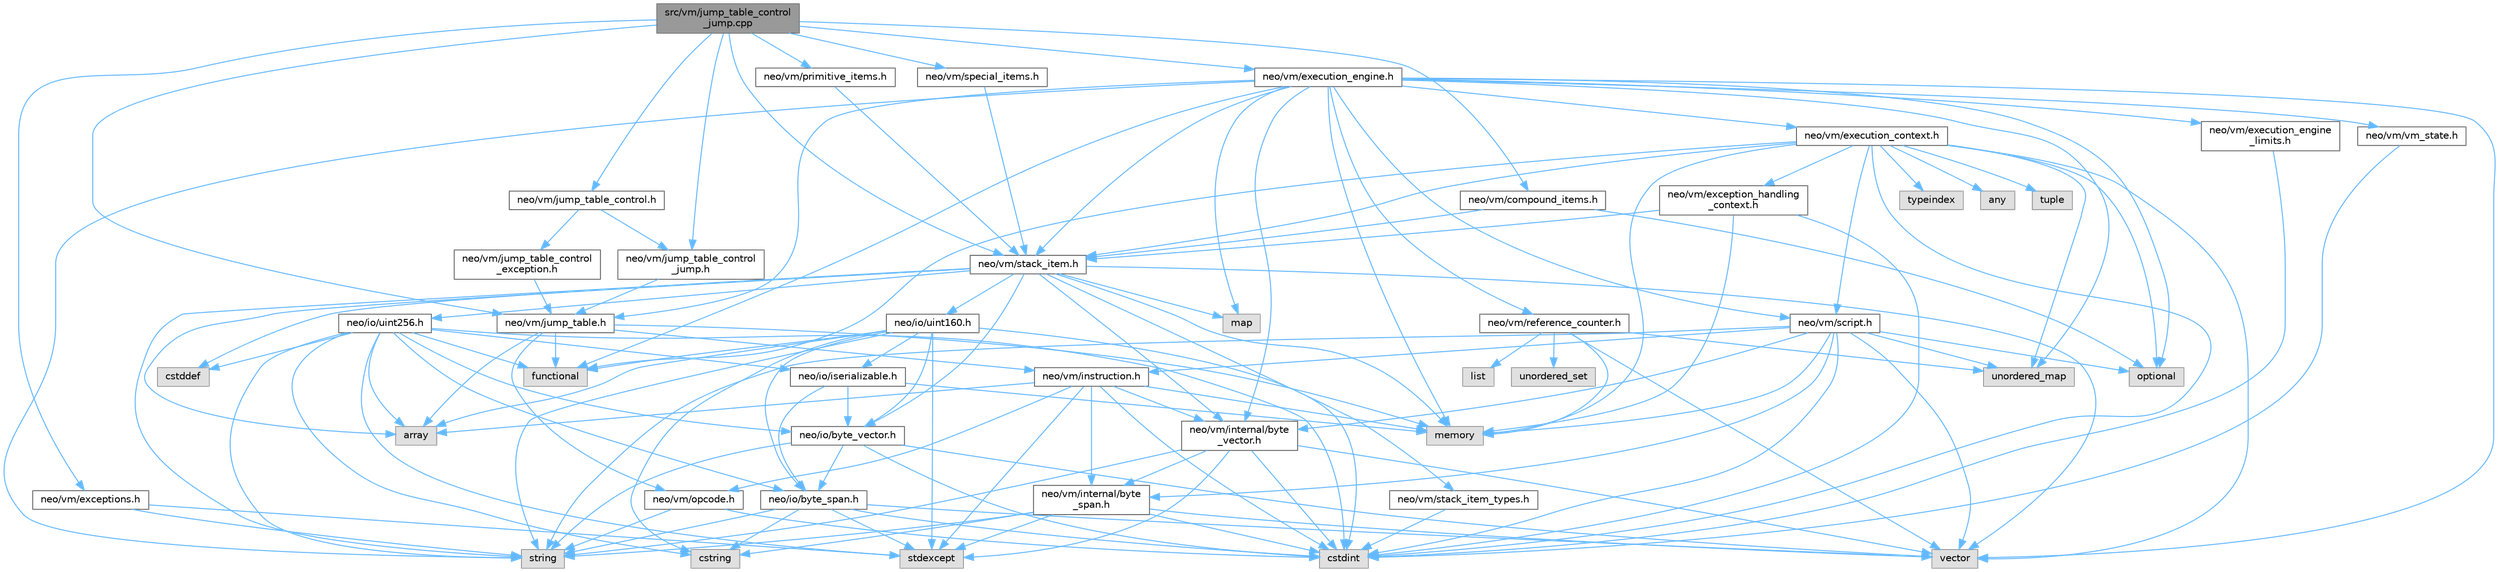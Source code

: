 digraph "src/vm/jump_table_control_jump.cpp"
{
 // LATEX_PDF_SIZE
  bgcolor="transparent";
  edge [fontname=Helvetica,fontsize=10,labelfontname=Helvetica,labelfontsize=10];
  node [fontname=Helvetica,fontsize=10,shape=box,height=0.2,width=0.4];
  Node1 [id="Node000001",label="src/vm/jump_table_control\l_jump.cpp",height=0.2,width=0.4,color="gray40", fillcolor="grey60", style="filled", fontcolor="black",tooltip=" "];
  Node1 -> Node2 [id="edge133_Node000001_Node000002",color="steelblue1",style="solid",tooltip=" "];
  Node2 [id="Node000002",label="neo/vm/compound_items.h",height=0.2,width=0.4,color="grey40", fillcolor="white", style="filled",URL="$compound__items_8h.html",tooltip=" "];
  Node2 -> Node3 [id="edge134_Node000002_Node000003",color="steelblue1",style="solid",tooltip=" "];
  Node3 [id="Node000003",label="neo/vm/stack_item.h",height=0.2,width=0.4,color="grey40", fillcolor="white", style="filled",URL="$stack__item_8h.html",tooltip=" "];
  Node3 -> Node4 [id="edge135_Node000003_Node000004",color="steelblue1",style="solid",tooltip=" "];
  Node4 [id="Node000004",label="neo/io/byte_vector.h",height=0.2,width=0.4,color="grey40", fillcolor="white", style="filled",URL="$io_2byte__vector_8h.html",tooltip=" "];
  Node4 -> Node5 [id="edge136_Node000004_Node000005",color="steelblue1",style="solid",tooltip=" "];
  Node5 [id="Node000005",label="neo/io/byte_span.h",height=0.2,width=0.4,color="grey40", fillcolor="white", style="filled",URL="$io_2byte__span_8h.html",tooltip=" "];
  Node5 -> Node6 [id="edge137_Node000005_Node000006",color="steelblue1",style="solid",tooltip=" "];
  Node6 [id="Node000006",label="cstdint",height=0.2,width=0.4,color="grey60", fillcolor="#E0E0E0", style="filled",tooltip=" "];
  Node5 -> Node7 [id="edge138_Node000005_Node000007",color="steelblue1",style="solid",tooltip=" "];
  Node7 [id="Node000007",label="cstring",height=0.2,width=0.4,color="grey60", fillcolor="#E0E0E0", style="filled",tooltip=" "];
  Node5 -> Node8 [id="edge139_Node000005_Node000008",color="steelblue1",style="solid",tooltip=" "];
  Node8 [id="Node000008",label="stdexcept",height=0.2,width=0.4,color="grey60", fillcolor="#E0E0E0", style="filled",tooltip=" "];
  Node5 -> Node9 [id="edge140_Node000005_Node000009",color="steelblue1",style="solid",tooltip=" "];
  Node9 [id="Node000009",label="string",height=0.2,width=0.4,color="grey60", fillcolor="#E0E0E0", style="filled",tooltip=" "];
  Node5 -> Node10 [id="edge141_Node000005_Node000010",color="steelblue1",style="solid",tooltip=" "];
  Node10 [id="Node000010",label="vector",height=0.2,width=0.4,color="grey60", fillcolor="#E0E0E0", style="filled",tooltip=" "];
  Node4 -> Node6 [id="edge142_Node000004_Node000006",color="steelblue1",style="solid",tooltip=" "];
  Node4 -> Node9 [id="edge143_Node000004_Node000009",color="steelblue1",style="solid",tooltip=" "];
  Node4 -> Node10 [id="edge144_Node000004_Node000010",color="steelblue1",style="solid",tooltip=" "];
  Node3 -> Node11 [id="edge145_Node000003_Node000011",color="steelblue1",style="solid",tooltip=" "];
  Node11 [id="Node000011",label="neo/io/uint160.h",height=0.2,width=0.4,color="grey40", fillcolor="white", style="filled",URL="$uint160_8h.html",tooltip=" "];
  Node11 -> Node5 [id="edge146_Node000011_Node000005",color="steelblue1",style="solid",tooltip=" "];
  Node11 -> Node4 [id="edge147_Node000011_Node000004",color="steelblue1",style="solid",tooltip=" "];
  Node11 -> Node12 [id="edge148_Node000011_Node000012",color="steelblue1",style="solid",tooltip=" "];
  Node12 [id="Node000012",label="neo/io/iserializable.h",height=0.2,width=0.4,color="grey40", fillcolor="white", style="filled",URL="$iserializable_8h.html",tooltip=" "];
  Node12 -> Node5 [id="edge149_Node000012_Node000005",color="steelblue1",style="solid",tooltip=" "];
  Node12 -> Node4 [id="edge150_Node000012_Node000004",color="steelblue1",style="solid",tooltip=" "];
  Node12 -> Node13 [id="edge151_Node000012_Node000013",color="steelblue1",style="solid",tooltip=" "];
  Node13 [id="Node000013",label="memory",height=0.2,width=0.4,color="grey60", fillcolor="#E0E0E0", style="filled",tooltip=" "];
  Node11 -> Node14 [id="edge152_Node000011_Node000014",color="steelblue1",style="solid",tooltip=" "];
  Node14 [id="Node000014",label="array",height=0.2,width=0.4,color="grey60", fillcolor="#E0E0E0", style="filled",tooltip=" "];
  Node11 -> Node6 [id="edge153_Node000011_Node000006",color="steelblue1",style="solid",tooltip=" "];
  Node11 -> Node7 [id="edge154_Node000011_Node000007",color="steelblue1",style="solid",tooltip=" "];
  Node11 -> Node15 [id="edge155_Node000011_Node000015",color="steelblue1",style="solid",tooltip=" "];
  Node15 [id="Node000015",label="functional",height=0.2,width=0.4,color="grey60", fillcolor="#E0E0E0", style="filled",tooltip=" "];
  Node11 -> Node8 [id="edge156_Node000011_Node000008",color="steelblue1",style="solid",tooltip=" "];
  Node11 -> Node9 [id="edge157_Node000011_Node000009",color="steelblue1",style="solid",tooltip=" "];
  Node3 -> Node16 [id="edge158_Node000003_Node000016",color="steelblue1",style="solid",tooltip=" "];
  Node16 [id="Node000016",label="neo/io/uint256.h",height=0.2,width=0.4,color="grey40", fillcolor="white", style="filled",URL="$uint256_8h.html",tooltip=" "];
  Node16 -> Node5 [id="edge159_Node000016_Node000005",color="steelblue1",style="solid",tooltip=" "];
  Node16 -> Node4 [id="edge160_Node000016_Node000004",color="steelblue1",style="solid",tooltip=" "];
  Node16 -> Node12 [id="edge161_Node000016_Node000012",color="steelblue1",style="solid",tooltip=" "];
  Node16 -> Node14 [id="edge162_Node000016_Node000014",color="steelblue1",style="solid",tooltip=" "];
  Node16 -> Node17 [id="edge163_Node000016_Node000017",color="steelblue1",style="solid",tooltip=" "];
  Node17 [id="Node000017",label="cstddef",height=0.2,width=0.4,color="grey60", fillcolor="#E0E0E0", style="filled",tooltip=" "];
  Node16 -> Node6 [id="edge164_Node000016_Node000006",color="steelblue1",style="solid",tooltip=" "];
  Node16 -> Node7 [id="edge165_Node000016_Node000007",color="steelblue1",style="solid",tooltip=" "];
  Node16 -> Node15 [id="edge166_Node000016_Node000015",color="steelblue1",style="solid",tooltip=" "];
  Node16 -> Node8 [id="edge167_Node000016_Node000008",color="steelblue1",style="solid",tooltip=" "];
  Node16 -> Node9 [id="edge168_Node000016_Node000009",color="steelblue1",style="solid",tooltip=" "];
  Node3 -> Node18 [id="edge169_Node000003_Node000018",color="steelblue1",style="solid",tooltip=" "];
  Node18 [id="Node000018",label="neo/vm/internal/byte\l_vector.h",height=0.2,width=0.4,color="grey40", fillcolor="white", style="filled",URL="$vm_2internal_2byte__vector_8h.html",tooltip=" "];
  Node18 -> Node19 [id="edge170_Node000018_Node000019",color="steelblue1",style="solid",tooltip=" "];
  Node19 [id="Node000019",label="neo/vm/internal/byte\l_span.h",height=0.2,width=0.4,color="grey40", fillcolor="white", style="filled",URL="$vm_2internal_2byte__span_8h.html",tooltip=" "];
  Node19 -> Node6 [id="edge171_Node000019_Node000006",color="steelblue1",style="solid",tooltip=" "];
  Node19 -> Node7 [id="edge172_Node000019_Node000007",color="steelblue1",style="solid",tooltip=" "];
  Node19 -> Node8 [id="edge173_Node000019_Node000008",color="steelblue1",style="solid",tooltip=" "];
  Node19 -> Node9 [id="edge174_Node000019_Node000009",color="steelblue1",style="solid",tooltip=" "];
  Node19 -> Node10 [id="edge175_Node000019_Node000010",color="steelblue1",style="solid",tooltip=" "];
  Node18 -> Node6 [id="edge176_Node000018_Node000006",color="steelblue1",style="solid",tooltip=" "];
  Node18 -> Node8 [id="edge177_Node000018_Node000008",color="steelblue1",style="solid",tooltip=" "];
  Node18 -> Node9 [id="edge178_Node000018_Node000009",color="steelblue1",style="solid",tooltip=" "];
  Node18 -> Node10 [id="edge179_Node000018_Node000010",color="steelblue1",style="solid",tooltip=" "];
  Node3 -> Node20 [id="edge180_Node000003_Node000020",color="steelblue1",style="solid",tooltip=" "];
  Node20 [id="Node000020",label="neo/vm/stack_item_types.h",height=0.2,width=0.4,color="grey40", fillcolor="white", style="filled",URL="$stack__item__types_8h.html",tooltip=" "];
  Node20 -> Node6 [id="edge181_Node000020_Node000006",color="steelblue1",style="solid",tooltip=" "];
  Node3 -> Node14 [id="edge182_Node000003_Node000014",color="steelblue1",style="solid",tooltip=" "];
  Node3 -> Node17 [id="edge183_Node000003_Node000017",color="steelblue1",style="solid",tooltip=" "];
  Node3 -> Node21 [id="edge184_Node000003_Node000021",color="steelblue1",style="solid",tooltip=" "];
  Node21 [id="Node000021",label="map",height=0.2,width=0.4,color="grey60", fillcolor="#E0E0E0", style="filled",tooltip=" "];
  Node3 -> Node13 [id="edge185_Node000003_Node000013",color="steelblue1",style="solid",tooltip=" "];
  Node3 -> Node9 [id="edge186_Node000003_Node000009",color="steelblue1",style="solid",tooltip=" "];
  Node3 -> Node10 [id="edge187_Node000003_Node000010",color="steelblue1",style="solid",tooltip=" "];
  Node2 -> Node22 [id="edge188_Node000002_Node000022",color="steelblue1",style="solid",tooltip=" "];
  Node22 [id="Node000022",label="optional",height=0.2,width=0.4,color="grey60", fillcolor="#E0E0E0", style="filled",tooltip=" "];
  Node1 -> Node23 [id="edge189_Node000001_Node000023",color="steelblue1",style="solid",tooltip=" "];
  Node23 [id="Node000023",label="neo/vm/exceptions.h",height=0.2,width=0.4,color="grey40", fillcolor="white", style="filled",URL="$vm_2exceptions_8h.html",tooltip=" "];
  Node23 -> Node8 [id="edge190_Node000023_Node000008",color="steelblue1",style="solid",tooltip=" "];
  Node23 -> Node9 [id="edge191_Node000023_Node000009",color="steelblue1",style="solid",tooltip=" "];
  Node1 -> Node24 [id="edge192_Node000001_Node000024",color="steelblue1",style="solid",tooltip=" "];
  Node24 [id="Node000024",label="neo/vm/execution_engine.h",height=0.2,width=0.4,color="grey40", fillcolor="white", style="filled",URL="$execution__engine_8h.html",tooltip=" "];
  Node24 -> Node25 [id="edge193_Node000024_Node000025",color="steelblue1",style="solid",tooltip=" "];
  Node25 [id="Node000025",label="neo/vm/execution_context.h",height=0.2,width=0.4,color="grey40", fillcolor="white", style="filled",URL="$execution__context_8h.html",tooltip=" "];
  Node25 -> Node26 [id="edge194_Node000025_Node000026",color="steelblue1",style="solid",tooltip=" "];
  Node26 [id="Node000026",label="neo/vm/exception_handling\l_context.h",height=0.2,width=0.4,color="grey40", fillcolor="white", style="filled",URL="$exception__handling__context_8h.html",tooltip=" "];
  Node26 -> Node3 [id="edge195_Node000026_Node000003",color="steelblue1",style="solid",tooltip=" "];
  Node26 -> Node6 [id="edge196_Node000026_Node000006",color="steelblue1",style="solid",tooltip=" "];
  Node26 -> Node13 [id="edge197_Node000026_Node000013",color="steelblue1",style="solid",tooltip=" "];
  Node25 -> Node27 [id="edge198_Node000025_Node000027",color="steelblue1",style="solid",tooltip=" "];
  Node27 [id="Node000027",label="neo/vm/script.h",height=0.2,width=0.4,color="grey40", fillcolor="white", style="filled",URL="$script_8h.html",tooltip=" "];
  Node27 -> Node28 [id="edge199_Node000027_Node000028",color="steelblue1",style="solid",tooltip=" "];
  Node28 [id="Node000028",label="neo/vm/instruction.h",height=0.2,width=0.4,color="grey40", fillcolor="white", style="filled",URL="$instruction_8h.html",tooltip=" "];
  Node28 -> Node19 [id="edge200_Node000028_Node000019",color="steelblue1",style="solid",tooltip=" "];
  Node28 -> Node18 [id="edge201_Node000028_Node000018",color="steelblue1",style="solid",tooltip=" "];
  Node28 -> Node29 [id="edge202_Node000028_Node000029",color="steelblue1",style="solid",tooltip=" "];
  Node29 [id="Node000029",label="neo/vm/opcode.h",height=0.2,width=0.4,color="grey40", fillcolor="white", style="filled",URL="$opcode_8h.html",tooltip=" "];
  Node29 -> Node6 [id="edge203_Node000029_Node000006",color="steelblue1",style="solid",tooltip=" "];
  Node29 -> Node9 [id="edge204_Node000029_Node000009",color="steelblue1",style="solid",tooltip=" "];
  Node28 -> Node14 [id="edge205_Node000028_Node000014",color="steelblue1",style="solid",tooltip=" "];
  Node28 -> Node6 [id="edge206_Node000028_Node000006",color="steelblue1",style="solid",tooltip=" "];
  Node28 -> Node13 [id="edge207_Node000028_Node000013",color="steelblue1",style="solid",tooltip=" "];
  Node28 -> Node8 [id="edge208_Node000028_Node000008",color="steelblue1",style="solid",tooltip=" "];
  Node27 -> Node19 [id="edge209_Node000027_Node000019",color="steelblue1",style="solid",tooltip=" "];
  Node27 -> Node18 [id="edge210_Node000027_Node000018",color="steelblue1",style="solid",tooltip=" "];
  Node27 -> Node6 [id="edge211_Node000027_Node000006",color="steelblue1",style="solid",tooltip=" "];
  Node27 -> Node13 [id="edge212_Node000027_Node000013",color="steelblue1",style="solid",tooltip=" "];
  Node27 -> Node22 [id="edge213_Node000027_Node000022",color="steelblue1",style="solid",tooltip=" "];
  Node27 -> Node9 [id="edge214_Node000027_Node000009",color="steelblue1",style="solid",tooltip=" "];
  Node27 -> Node30 [id="edge215_Node000027_Node000030",color="steelblue1",style="solid",tooltip=" "];
  Node30 [id="Node000030",label="unordered_map",height=0.2,width=0.4,color="grey60", fillcolor="#E0E0E0", style="filled",tooltip=" "];
  Node27 -> Node10 [id="edge216_Node000027_Node000010",color="steelblue1",style="solid",tooltip=" "];
  Node25 -> Node3 [id="edge217_Node000025_Node000003",color="steelblue1",style="solid",tooltip=" "];
  Node25 -> Node31 [id="edge218_Node000025_Node000031",color="steelblue1",style="solid",tooltip=" "];
  Node31 [id="Node000031",label="any",height=0.2,width=0.4,color="grey60", fillcolor="#E0E0E0", style="filled",tooltip=" "];
  Node25 -> Node6 [id="edge219_Node000025_Node000006",color="steelblue1",style="solid",tooltip=" "];
  Node25 -> Node15 [id="edge220_Node000025_Node000015",color="steelblue1",style="solid",tooltip=" "];
  Node25 -> Node13 [id="edge221_Node000025_Node000013",color="steelblue1",style="solid",tooltip=" "];
  Node25 -> Node22 [id="edge222_Node000025_Node000022",color="steelblue1",style="solid",tooltip=" "];
  Node25 -> Node32 [id="edge223_Node000025_Node000032",color="steelblue1",style="solid",tooltip=" "];
  Node32 [id="Node000032",label="tuple",height=0.2,width=0.4,color="grey60", fillcolor="#E0E0E0", style="filled",tooltip=" "];
  Node25 -> Node33 [id="edge224_Node000025_Node000033",color="steelblue1",style="solid",tooltip=" "];
  Node33 [id="Node000033",label="typeindex",height=0.2,width=0.4,color="grey60", fillcolor="#E0E0E0", style="filled",tooltip=" "];
  Node25 -> Node30 [id="edge225_Node000025_Node000030",color="steelblue1",style="solid",tooltip=" "];
  Node25 -> Node10 [id="edge226_Node000025_Node000010",color="steelblue1",style="solid",tooltip=" "];
  Node24 -> Node34 [id="edge227_Node000024_Node000034",color="steelblue1",style="solid",tooltip=" "];
  Node34 [id="Node000034",label="neo/vm/execution_engine\l_limits.h",height=0.2,width=0.4,color="grey40", fillcolor="white", style="filled",URL="$execution__engine__limits_8h.html",tooltip=" "];
  Node34 -> Node6 [id="edge228_Node000034_Node000006",color="steelblue1",style="solid",tooltip=" "];
  Node24 -> Node18 [id="edge229_Node000024_Node000018",color="steelblue1",style="solid",tooltip=" "];
  Node24 -> Node35 [id="edge230_Node000024_Node000035",color="steelblue1",style="solid",tooltip=" "];
  Node35 [id="Node000035",label="neo/vm/jump_table.h",height=0.2,width=0.4,color="grey40", fillcolor="white", style="filled",URL="$jump__table_8h.html",tooltip=" "];
  Node35 -> Node28 [id="edge231_Node000035_Node000028",color="steelblue1",style="solid",tooltip=" "];
  Node35 -> Node29 [id="edge232_Node000035_Node000029",color="steelblue1",style="solid",tooltip=" "];
  Node35 -> Node14 [id="edge233_Node000035_Node000014",color="steelblue1",style="solid",tooltip=" "];
  Node35 -> Node15 [id="edge234_Node000035_Node000015",color="steelblue1",style="solid",tooltip=" "];
  Node35 -> Node13 [id="edge235_Node000035_Node000013",color="steelblue1",style="solid",tooltip=" "];
  Node24 -> Node36 [id="edge236_Node000024_Node000036",color="steelblue1",style="solid",tooltip=" "];
  Node36 [id="Node000036",label="neo/vm/reference_counter.h",height=0.2,width=0.4,color="grey40", fillcolor="white", style="filled",URL="$reference__counter_8h.html",tooltip=" "];
  Node36 -> Node37 [id="edge237_Node000036_Node000037",color="steelblue1",style="solid",tooltip=" "];
  Node37 [id="Node000037",label="list",height=0.2,width=0.4,color="grey60", fillcolor="#E0E0E0", style="filled",tooltip=" "];
  Node36 -> Node13 [id="edge238_Node000036_Node000013",color="steelblue1",style="solid",tooltip=" "];
  Node36 -> Node30 [id="edge239_Node000036_Node000030",color="steelblue1",style="solid",tooltip=" "];
  Node36 -> Node38 [id="edge240_Node000036_Node000038",color="steelblue1",style="solid",tooltip=" "];
  Node38 [id="Node000038",label="unordered_set",height=0.2,width=0.4,color="grey60", fillcolor="#E0E0E0", style="filled",tooltip=" "];
  Node36 -> Node10 [id="edge241_Node000036_Node000010",color="steelblue1",style="solid",tooltip=" "];
  Node24 -> Node27 [id="edge242_Node000024_Node000027",color="steelblue1",style="solid",tooltip=" "];
  Node24 -> Node3 [id="edge243_Node000024_Node000003",color="steelblue1",style="solid",tooltip=" "];
  Node24 -> Node39 [id="edge244_Node000024_Node000039",color="steelblue1",style="solid",tooltip=" "];
  Node39 [id="Node000039",label="neo/vm/vm_state.h",height=0.2,width=0.4,color="grey40", fillcolor="white", style="filled",URL="$vm__state_8h.html",tooltip=" "];
  Node39 -> Node6 [id="edge245_Node000039_Node000006",color="steelblue1",style="solid",tooltip=" "];
  Node24 -> Node15 [id="edge246_Node000024_Node000015",color="steelblue1",style="solid",tooltip=" "];
  Node24 -> Node21 [id="edge247_Node000024_Node000021",color="steelblue1",style="solid",tooltip=" "];
  Node24 -> Node13 [id="edge248_Node000024_Node000013",color="steelblue1",style="solid",tooltip=" "];
  Node24 -> Node22 [id="edge249_Node000024_Node000022",color="steelblue1",style="solid",tooltip=" "];
  Node24 -> Node9 [id="edge250_Node000024_Node000009",color="steelblue1",style="solid",tooltip=" "];
  Node24 -> Node30 [id="edge251_Node000024_Node000030",color="steelblue1",style="solid",tooltip=" "];
  Node24 -> Node10 [id="edge252_Node000024_Node000010",color="steelblue1",style="solid",tooltip=" "];
  Node1 -> Node35 [id="edge253_Node000001_Node000035",color="steelblue1",style="solid",tooltip=" "];
  Node1 -> Node40 [id="edge254_Node000001_Node000040",color="steelblue1",style="solid",tooltip=" "];
  Node40 [id="Node000040",label="neo/vm/jump_table_control.h",height=0.2,width=0.4,color="grey40", fillcolor="white", style="filled",URL="$jump__table__control_8h.html",tooltip=" "];
  Node40 -> Node41 [id="edge255_Node000040_Node000041",color="steelblue1",style="solid",tooltip=" "];
  Node41 [id="Node000041",label="neo/vm/jump_table_control\l_exception.h",height=0.2,width=0.4,color="grey40", fillcolor="white", style="filled",URL="$jump__table__control__exception_8h.html",tooltip=" "];
  Node41 -> Node35 [id="edge256_Node000041_Node000035",color="steelblue1",style="solid",tooltip=" "];
  Node40 -> Node42 [id="edge257_Node000040_Node000042",color="steelblue1",style="solid",tooltip=" "];
  Node42 [id="Node000042",label="neo/vm/jump_table_control\l_jump.h",height=0.2,width=0.4,color="grey40", fillcolor="white", style="filled",URL="$jump__table__control__jump_8h.html",tooltip=" "];
  Node42 -> Node35 [id="edge258_Node000042_Node000035",color="steelblue1",style="solid",tooltip=" "];
  Node1 -> Node42 [id="edge259_Node000001_Node000042",color="steelblue1",style="solid",tooltip=" "];
  Node1 -> Node43 [id="edge260_Node000001_Node000043",color="steelblue1",style="solid",tooltip=" "];
  Node43 [id="Node000043",label="neo/vm/primitive_items.h",height=0.2,width=0.4,color="grey40", fillcolor="white", style="filled",URL="$primitive__items_8h.html",tooltip=" "];
  Node43 -> Node3 [id="edge261_Node000043_Node000003",color="steelblue1",style="solid",tooltip=" "];
  Node1 -> Node44 [id="edge262_Node000001_Node000044",color="steelblue1",style="solid",tooltip=" "];
  Node44 [id="Node000044",label="neo/vm/special_items.h",height=0.2,width=0.4,color="grey40", fillcolor="white", style="filled",URL="$special__items_8h.html",tooltip=" "];
  Node44 -> Node3 [id="edge263_Node000044_Node000003",color="steelblue1",style="solid",tooltip=" "];
  Node1 -> Node3 [id="edge264_Node000001_Node000003",color="steelblue1",style="solid",tooltip=" "];
}
